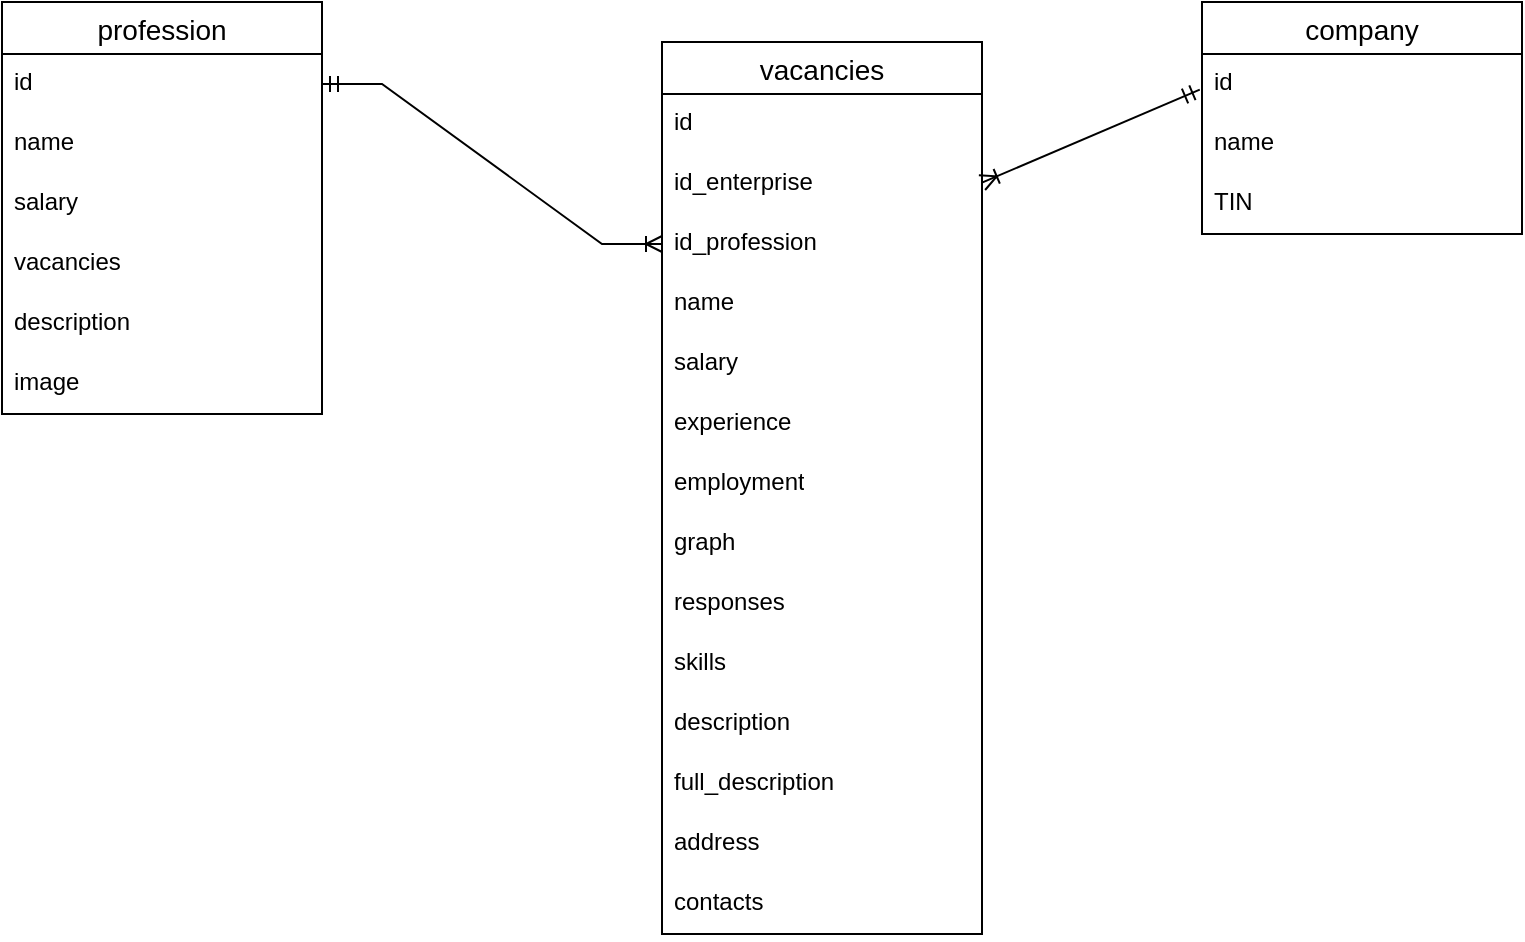 <mxfile version="21.3.5" type="device">
  <diagram name="Страница 1" id="FL8K2nhF9PG6QnEBipfj">
    <mxGraphModel dx="382" dy="224" grid="1" gridSize="10" guides="1" tooltips="1" connect="1" arrows="1" fold="1" page="1" pageScale="1" pageWidth="827" pageHeight="1169" math="0" shadow="0">
      <root>
        <mxCell id="0" />
        <mxCell id="1" parent="0" />
        <mxCell id="0ZMklGYJ5vPa9cOBcYkM-1" value="profession" style="swimlane;fontStyle=0;childLayout=stackLayout;horizontal=1;startSize=26;horizontalStack=0;resizeParent=1;resizeParentMax=0;resizeLast=0;collapsible=1;marginBottom=0;align=center;fontSize=14;" parent="1" vertex="1">
          <mxGeometry x="40" y="170" width="160" height="206" as="geometry" />
        </mxCell>
        <mxCell id="0ZMklGYJ5vPa9cOBcYkM-2" value="id" style="text;strokeColor=none;fillColor=none;spacingLeft=4;spacingRight=4;overflow=hidden;rotatable=0;points=[[0,0.5],[1,0.5]];portConstraint=eastwest;fontSize=12;whiteSpace=wrap;html=1;" parent="0ZMklGYJ5vPa9cOBcYkM-1" vertex="1">
          <mxGeometry y="26" width="160" height="30" as="geometry" />
        </mxCell>
        <mxCell id="0ZMklGYJ5vPa9cOBcYkM-3" value="name" style="text;strokeColor=none;fillColor=none;spacingLeft=4;spacingRight=4;overflow=hidden;rotatable=0;points=[[0,0.5],[1,0.5]];portConstraint=eastwest;fontSize=12;whiteSpace=wrap;html=1;" parent="0ZMklGYJ5vPa9cOBcYkM-1" vertex="1">
          <mxGeometry y="56" width="160" height="30" as="geometry" />
        </mxCell>
        <mxCell id="0ZMklGYJ5vPa9cOBcYkM-4" value="salary" style="text;strokeColor=none;fillColor=none;spacingLeft=4;spacingRight=4;overflow=hidden;rotatable=0;points=[[0,0.5],[1,0.5]];portConstraint=eastwest;fontSize=12;whiteSpace=wrap;html=1;" parent="0ZMklGYJ5vPa9cOBcYkM-1" vertex="1">
          <mxGeometry y="86" width="160" height="30" as="geometry" />
        </mxCell>
        <mxCell id="K3qTR4-2JNFAS5ER1UH--23" value="vacancies" style="text;strokeColor=none;fillColor=none;spacingLeft=4;spacingRight=4;overflow=hidden;rotatable=0;points=[[0,0.5],[1,0.5]];portConstraint=eastwest;fontSize=12;whiteSpace=wrap;html=1;" vertex="1" parent="0ZMklGYJ5vPa9cOBcYkM-1">
          <mxGeometry y="116" width="160" height="30" as="geometry" />
        </mxCell>
        <mxCell id="K3qTR4-2JNFAS5ER1UH--24" value="description" style="text;strokeColor=none;fillColor=none;spacingLeft=4;spacingRight=4;overflow=hidden;rotatable=0;points=[[0,0.5],[1,0.5]];portConstraint=eastwest;fontSize=12;whiteSpace=wrap;html=1;" vertex="1" parent="0ZMklGYJ5vPa9cOBcYkM-1">
          <mxGeometry y="146" width="160" height="30" as="geometry" />
        </mxCell>
        <mxCell id="K3qTR4-2JNFAS5ER1UH--25" value="image" style="text;strokeColor=none;fillColor=none;spacingLeft=4;spacingRight=4;overflow=hidden;rotatable=0;points=[[0,0.5],[1,0.5]];portConstraint=eastwest;fontSize=12;whiteSpace=wrap;html=1;" vertex="1" parent="0ZMklGYJ5vPa9cOBcYkM-1">
          <mxGeometry y="176" width="160" height="30" as="geometry" />
        </mxCell>
        <mxCell id="K3qTR4-2JNFAS5ER1UH--1" value="vacancies" style="swimlane;fontStyle=0;childLayout=stackLayout;horizontal=1;startSize=26;horizontalStack=0;resizeParent=1;resizeParentMax=0;resizeLast=0;collapsible=1;marginBottom=0;align=center;fontSize=14;" vertex="1" parent="1">
          <mxGeometry x="370" y="190" width="160" height="446" as="geometry" />
        </mxCell>
        <mxCell id="K3qTR4-2JNFAS5ER1UH--2" value="id" style="text;strokeColor=none;fillColor=none;spacingLeft=4;spacingRight=4;overflow=hidden;rotatable=0;points=[[0,0.5],[1,0.5]];portConstraint=eastwest;fontSize=12;whiteSpace=wrap;html=1;" vertex="1" parent="K3qTR4-2JNFAS5ER1UH--1">
          <mxGeometry y="26" width="160" height="30" as="geometry" />
        </mxCell>
        <mxCell id="K3qTR4-2JNFAS5ER1UH--3" value="id_enterprise" style="text;strokeColor=none;fillColor=none;spacingLeft=4;spacingRight=4;overflow=hidden;rotatable=0;points=[[0,0.5],[1,0.5]];portConstraint=eastwest;fontSize=12;whiteSpace=wrap;html=1;" vertex="1" parent="K3qTR4-2JNFAS5ER1UH--1">
          <mxGeometry y="56" width="160" height="30" as="geometry" />
        </mxCell>
        <mxCell id="K3qTR4-2JNFAS5ER1UH--22" value="id_profession" style="text;strokeColor=none;fillColor=none;spacingLeft=4;spacingRight=4;overflow=hidden;rotatable=0;points=[[0,0.5],[1,0.5]];portConstraint=eastwest;fontSize=12;whiteSpace=wrap;html=1;" vertex="1" parent="K3qTR4-2JNFAS5ER1UH--1">
          <mxGeometry y="86" width="160" height="30" as="geometry" />
        </mxCell>
        <mxCell id="K3qTR4-2JNFAS5ER1UH--21" value="name" style="text;strokeColor=none;fillColor=none;spacingLeft=4;spacingRight=4;overflow=hidden;rotatable=0;points=[[0,0.5],[1,0.5]];portConstraint=eastwest;fontSize=12;whiteSpace=wrap;html=1;" vertex="1" parent="K3qTR4-2JNFAS5ER1UH--1">
          <mxGeometry y="116" width="160" height="30" as="geometry" />
        </mxCell>
        <mxCell id="K3qTR4-2JNFAS5ER1UH--4" value="salary" style="text;strokeColor=none;fillColor=none;spacingLeft=4;spacingRight=4;overflow=hidden;rotatable=0;points=[[0,0.5],[1,0.5]];portConstraint=eastwest;fontSize=12;whiteSpace=wrap;html=1;" vertex="1" parent="K3qTR4-2JNFAS5ER1UH--1">
          <mxGeometry y="146" width="160" height="30" as="geometry" />
        </mxCell>
        <mxCell id="K3qTR4-2JNFAS5ER1UH--11" value="experience" style="text;strokeColor=none;fillColor=none;spacingLeft=4;spacingRight=4;overflow=hidden;rotatable=0;points=[[0,0.5],[1,0.5]];portConstraint=eastwest;fontSize=12;whiteSpace=wrap;html=1;" vertex="1" parent="K3qTR4-2JNFAS5ER1UH--1">
          <mxGeometry y="176" width="160" height="30" as="geometry" />
        </mxCell>
        <mxCell id="K3qTR4-2JNFAS5ER1UH--12" value="employment" style="text;strokeColor=none;fillColor=none;spacingLeft=4;spacingRight=4;overflow=hidden;rotatable=0;points=[[0,0.5],[1,0.5]];portConstraint=eastwest;fontSize=12;whiteSpace=wrap;html=1;" vertex="1" parent="K3qTR4-2JNFAS5ER1UH--1">
          <mxGeometry y="206" width="160" height="30" as="geometry" />
        </mxCell>
        <mxCell id="K3qTR4-2JNFAS5ER1UH--13" value="graph" style="text;strokeColor=none;fillColor=none;spacingLeft=4;spacingRight=4;overflow=hidden;rotatable=0;points=[[0,0.5],[1,0.5]];portConstraint=eastwest;fontSize=12;whiteSpace=wrap;html=1;" vertex="1" parent="K3qTR4-2JNFAS5ER1UH--1">
          <mxGeometry y="236" width="160" height="30" as="geometry" />
        </mxCell>
        <mxCell id="K3qTR4-2JNFAS5ER1UH--14" value="responses" style="text;strokeColor=none;fillColor=none;spacingLeft=4;spacingRight=4;overflow=hidden;rotatable=0;points=[[0,0.5],[1,0.5]];portConstraint=eastwest;fontSize=12;whiteSpace=wrap;html=1;" vertex="1" parent="K3qTR4-2JNFAS5ER1UH--1">
          <mxGeometry y="266" width="160" height="30" as="geometry" />
        </mxCell>
        <mxCell id="K3qTR4-2JNFAS5ER1UH--15" value="skills" style="text;strokeColor=none;fillColor=none;spacingLeft=4;spacingRight=4;overflow=hidden;rotatable=0;points=[[0,0.5],[1,0.5]];portConstraint=eastwest;fontSize=12;whiteSpace=wrap;html=1;" vertex="1" parent="K3qTR4-2JNFAS5ER1UH--1">
          <mxGeometry y="296" width="160" height="30" as="geometry" />
        </mxCell>
        <mxCell id="K3qTR4-2JNFAS5ER1UH--16" value="description" style="text;strokeColor=none;fillColor=none;spacingLeft=4;spacingRight=4;overflow=hidden;rotatable=0;points=[[0,0.5],[1,0.5]];portConstraint=eastwest;fontSize=12;whiteSpace=wrap;html=1;" vertex="1" parent="K3qTR4-2JNFAS5ER1UH--1">
          <mxGeometry y="326" width="160" height="30" as="geometry" />
        </mxCell>
        <mxCell id="K3qTR4-2JNFAS5ER1UH--26" value="full_description" style="text;strokeColor=none;fillColor=none;spacingLeft=4;spacingRight=4;overflow=hidden;rotatable=0;points=[[0,0.5],[1,0.5]];portConstraint=eastwest;fontSize=12;whiteSpace=wrap;html=1;" vertex="1" parent="K3qTR4-2JNFAS5ER1UH--1">
          <mxGeometry y="356" width="160" height="30" as="geometry" />
        </mxCell>
        <mxCell id="K3qTR4-2JNFAS5ER1UH--17" value="address" style="text;strokeColor=none;fillColor=none;spacingLeft=4;spacingRight=4;overflow=hidden;rotatable=0;points=[[0,0.5],[1,0.5]];portConstraint=eastwest;fontSize=12;whiteSpace=wrap;html=1;" vertex="1" parent="K3qTR4-2JNFAS5ER1UH--1">
          <mxGeometry y="386" width="160" height="30" as="geometry" />
        </mxCell>
        <mxCell id="K3qTR4-2JNFAS5ER1UH--18" value="contacts" style="text;strokeColor=none;fillColor=none;spacingLeft=4;spacingRight=4;overflow=hidden;rotatable=0;points=[[0,0.5],[1,0.5]];portConstraint=eastwest;fontSize=12;whiteSpace=wrap;html=1;" vertex="1" parent="K3qTR4-2JNFAS5ER1UH--1">
          <mxGeometry y="416" width="160" height="30" as="geometry" />
        </mxCell>
        <mxCell id="K3qTR4-2JNFAS5ER1UH--5" value="company" style="swimlane;fontStyle=0;childLayout=stackLayout;horizontal=1;startSize=26;horizontalStack=0;resizeParent=1;resizeParentMax=0;resizeLast=0;collapsible=1;marginBottom=0;align=center;fontSize=14;" vertex="1" parent="1">
          <mxGeometry x="640" y="170" width="160" height="116" as="geometry" />
        </mxCell>
        <mxCell id="K3qTR4-2JNFAS5ER1UH--6" value="id" style="text;strokeColor=none;fillColor=none;spacingLeft=4;spacingRight=4;overflow=hidden;rotatable=0;points=[[0,0.5],[1,0.5]];portConstraint=eastwest;fontSize=12;whiteSpace=wrap;html=1;" vertex="1" parent="K3qTR4-2JNFAS5ER1UH--5">
          <mxGeometry y="26" width="160" height="30" as="geometry" />
        </mxCell>
        <mxCell id="K3qTR4-2JNFAS5ER1UH--7" value="name" style="text;strokeColor=none;fillColor=none;spacingLeft=4;spacingRight=4;overflow=hidden;rotatable=0;points=[[0,0.5],[1,0.5]];portConstraint=eastwest;fontSize=12;whiteSpace=wrap;html=1;" vertex="1" parent="K3qTR4-2JNFAS5ER1UH--5">
          <mxGeometry y="56" width="160" height="30" as="geometry" />
        </mxCell>
        <mxCell id="K3qTR4-2JNFAS5ER1UH--8" value="TIN" style="text;strokeColor=none;fillColor=none;spacingLeft=4;spacingRight=4;overflow=hidden;rotatable=0;points=[[0,0.5],[1,0.5]];portConstraint=eastwest;fontSize=12;whiteSpace=wrap;html=1;" vertex="1" parent="K3qTR4-2JNFAS5ER1UH--5">
          <mxGeometry y="86" width="160" height="30" as="geometry" />
        </mxCell>
        <mxCell id="K3qTR4-2JNFAS5ER1UH--27" value="" style="edgeStyle=entityRelationEdgeStyle;fontSize=12;html=1;endArrow=ERoneToMany;startArrow=ERmandOne;rounded=0;exitX=1;exitY=0.5;exitDx=0;exitDy=0;entryX=0;entryY=0.5;entryDx=0;entryDy=0;" edge="1" parent="1" source="0ZMklGYJ5vPa9cOBcYkM-2" target="K3qTR4-2JNFAS5ER1UH--22">
          <mxGeometry width="100" height="100" relative="1" as="geometry">
            <mxPoint x="150" y="370" as="sourcePoint" />
            <mxPoint x="250" y="270" as="targetPoint" />
          </mxGeometry>
        </mxCell>
        <mxCell id="K3qTR4-2JNFAS5ER1UH--30" value="" style="fontSize=12;html=1;endArrow=ERoneToMany;startArrow=ERmandOne;rounded=0;movable=1;resizable=1;rotatable=1;deletable=1;editable=1;locked=0;connectable=1;exitX=-0.007;exitY=0.595;exitDx=0;exitDy=0;exitPerimeter=0;" edge="1" parent="1" source="K3qTR4-2JNFAS5ER1UH--6">
          <mxGeometry width="100" height="100" relative="1" as="geometry">
            <mxPoint x="710" y="249.997" as="sourcePoint" />
            <mxPoint x="530" y="260.32" as="targetPoint" />
          </mxGeometry>
        </mxCell>
      </root>
    </mxGraphModel>
  </diagram>
</mxfile>
